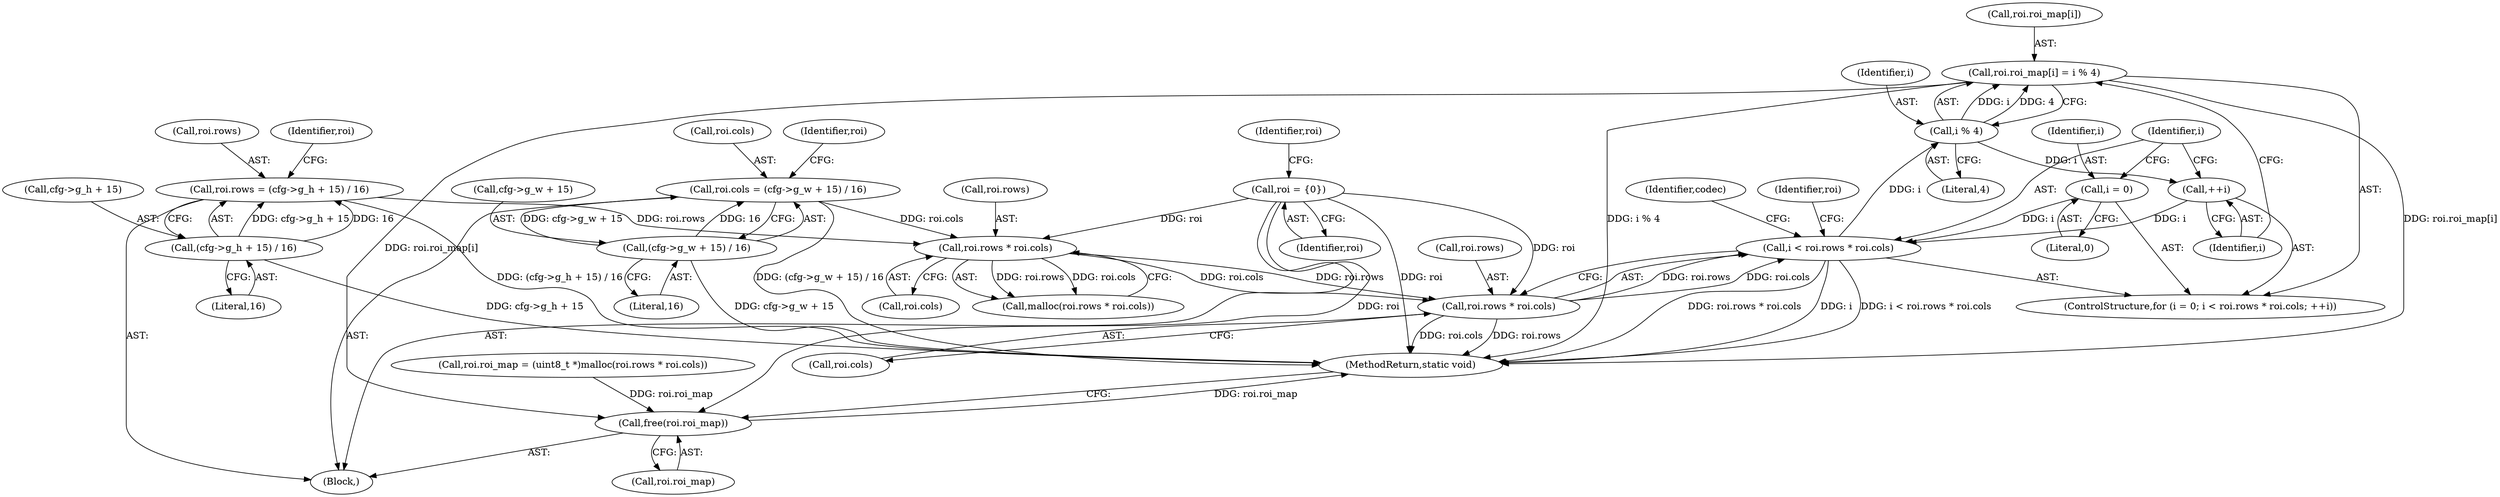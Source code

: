 digraph "0_Android_5a9753fca56f0eeb9f61e342b2fccffc364f9426_9@array" {
"1000246" [label="(Call,roi.roi_map[i] = i % 4)"];
"1000252" [label="(Call,i % 4)"];
"1000235" [label="(Call,i < roi.rows * roi.cols)"];
"1000232" [label="(Call,i = 0)"];
"1000244" [label="(Call,++i)"];
"1000237" [label="(Call,roi.rows * roi.cols)"];
"1000224" [label="(Call,roi.rows * roi.cols)"];
"1000106" [label="(Call,roi = {0})"];
"1000108" [label="(Call,roi.rows = (cfg->g_h + 15) / 16)"];
"1000112" [label="(Call,(cfg->g_h + 15) / 16)"];
"1000119" [label="(Call,roi.cols = (cfg->g_w + 15) / 16)"];
"1000123" [label="(Call,(cfg->g_w + 15) / 16)"];
"1000264" [label="(Call,free(roi.roi_map))"];
"1000103" [label="(Block,)"];
"1000232" [label="(Call,i = 0)"];
"1000109" [label="(Call,roi.rows)"];
"1000112" [label="(Call,(cfg->g_h + 15) / 16)"];
"1000217" [label="(Call,roi.roi_map = (uint8_t *)malloc(roi.rows * roi.cols))"];
"1000224" [label="(Call,roi.rows * roi.cols)"];
"1000110" [label="(Identifier,roi)"];
"1000245" [label="(Identifier,i)"];
"1000233" [label="(Identifier,i)"];
"1000118" [label="(Literal,16)"];
"1000113" [label="(Call,cfg->g_h + 15)"];
"1000237" [label="(Call,roi.rows * roi.cols)"];
"1000121" [label="(Identifier,roi)"];
"1000268" [label="(MethodReturn,static void)"];
"1000119" [label="(Call,roi.cols = (cfg->g_w + 15) / 16)"];
"1000246" [label="(Call,roi.roi_map[i] = i % 4)"];
"1000123" [label="(Call,(cfg->g_w + 15) / 16)"];
"1000264" [label="(Call,free(roi.roi_map))"];
"1000234" [label="(Literal,0)"];
"1000120" [label="(Call,roi.cols)"];
"1000265" [label="(Call,roi.roi_map)"];
"1000228" [label="(Call,roi.cols)"];
"1000244" [label="(Call,++i)"];
"1000225" [label="(Call,roi.rows)"];
"1000257" [label="(Identifier,codec)"];
"1000129" [label="(Literal,16)"];
"1000223" [label="(Call,malloc(roi.rows * roi.cols))"];
"1000241" [label="(Call,roi.cols)"];
"1000235" [label="(Call,i < roi.rows * roi.cols)"];
"1000231" [label="(ControlStructure,for (i = 0; i < roi.rows * roi.cols; ++i))"];
"1000253" [label="(Identifier,i)"];
"1000249" [label="(Identifier,roi)"];
"1000247" [label="(Call,roi.roi_map[i])"];
"1000107" [label="(Identifier,roi)"];
"1000106" [label="(Call,roi = {0})"];
"1000236" [label="(Identifier,i)"];
"1000124" [label="(Call,cfg->g_w + 15)"];
"1000133" [label="(Identifier,roi)"];
"1000108" [label="(Call,roi.rows = (cfg->g_h + 15) / 16)"];
"1000252" [label="(Call,i % 4)"];
"1000254" [label="(Literal,4)"];
"1000238" [label="(Call,roi.rows)"];
"1000246" -> "1000231"  [label="AST: "];
"1000246" -> "1000252"  [label="CFG: "];
"1000247" -> "1000246"  [label="AST: "];
"1000252" -> "1000246"  [label="AST: "];
"1000245" -> "1000246"  [label="CFG: "];
"1000246" -> "1000268"  [label="DDG: i % 4"];
"1000246" -> "1000268"  [label="DDG: roi.roi_map[i]"];
"1000252" -> "1000246"  [label="DDG: i"];
"1000252" -> "1000246"  [label="DDG: 4"];
"1000246" -> "1000264"  [label="DDG: roi.roi_map[i]"];
"1000252" -> "1000254"  [label="CFG: "];
"1000253" -> "1000252"  [label="AST: "];
"1000254" -> "1000252"  [label="AST: "];
"1000252" -> "1000244"  [label="DDG: i"];
"1000235" -> "1000252"  [label="DDG: i"];
"1000235" -> "1000231"  [label="AST: "];
"1000235" -> "1000237"  [label="CFG: "];
"1000236" -> "1000235"  [label="AST: "];
"1000237" -> "1000235"  [label="AST: "];
"1000249" -> "1000235"  [label="CFG: "];
"1000257" -> "1000235"  [label="CFG: "];
"1000235" -> "1000268"  [label="DDG: roi.rows * roi.cols"];
"1000235" -> "1000268"  [label="DDG: i"];
"1000235" -> "1000268"  [label="DDG: i < roi.rows * roi.cols"];
"1000232" -> "1000235"  [label="DDG: i"];
"1000244" -> "1000235"  [label="DDG: i"];
"1000237" -> "1000235"  [label="DDG: roi.rows"];
"1000237" -> "1000235"  [label="DDG: roi.cols"];
"1000232" -> "1000231"  [label="AST: "];
"1000232" -> "1000234"  [label="CFG: "];
"1000233" -> "1000232"  [label="AST: "];
"1000234" -> "1000232"  [label="AST: "];
"1000236" -> "1000232"  [label="CFG: "];
"1000244" -> "1000231"  [label="AST: "];
"1000244" -> "1000245"  [label="CFG: "];
"1000245" -> "1000244"  [label="AST: "];
"1000236" -> "1000244"  [label="CFG: "];
"1000237" -> "1000241"  [label="CFG: "];
"1000238" -> "1000237"  [label="AST: "];
"1000241" -> "1000237"  [label="AST: "];
"1000237" -> "1000268"  [label="DDG: roi.rows"];
"1000237" -> "1000268"  [label="DDG: roi.cols"];
"1000224" -> "1000237"  [label="DDG: roi.rows"];
"1000224" -> "1000237"  [label="DDG: roi.cols"];
"1000106" -> "1000237"  [label="DDG: roi"];
"1000224" -> "1000223"  [label="AST: "];
"1000224" -> "1000228"  [label="CFG: "];
"1000225" -> "1000224"  [label="AST: "];
"1000228" -> "1000224"  [label="AST: "];
"1000223" -> "1000224"  [label="CFG: "];
"1000224" -> "1000223"  [label="DDG: roi.rows"];
"1000224" -> "1000223"  [label="DDG: roi.cols"];
"1000106" -> "1000224"  [label="DDG: roi"];
"1000108" -> "1000224"  [label="DDG: roi.rows"];
"1000119" -> "1000224"  [label="DDG: roi.cols"];
"1000106" -> "1000103"  [label="AST: "];
"1000106" -> "1000107"  [label="CFG: "];
"1000107" -> "1000106"  [label="AST: "];
"1000110" -> "1000106"  [label="CFG: "];
"1000106" -> "1000268"  [label="DDG: roi"];
"1000106" -> "1000264"  [label="DDG: roi"];
"1000108" -> "1000103"  [label="AST: "];
"1000108" -> "1000112"  [label="CFG: "];
"1000109" -> "1000108"  [label="AST: "];
"1000112" -> "1000108"  [label="AST: "];
"1000121" -> "1000108"  [label="CFG: "];
"1000108" -> "1000268"  [label="DDG: (cfg->g_h + 15) / 16"];
"1000112" -> "1000108"  [label="DDG: cfg->g_h + 15"];
"1000112" -> "1000108"  [label="DDG: 16"];
"1000112" -> "1000118"  [label="CFG: "];
"1000113" -> "1000112"  [label="AST: "];
"1000118" -> "1000112"  [label="AST: "];
"1000112" -> "1000268"  [label="DDG: cfg->g_h + 15"];
"1000119" -> "1000103"  [label="AST: "];
"1000119" -> "1000123"  [label="CFG: "];
"1000120" -> "1000119"  [label="AST: "];
"1000123" -> "1000119"  [label="AST: "];
"1000133" -> "1000119"  [label="CFG: "];
"1000119" -> "1000268"  [label="DDG: (cfg->g_w + 15) / 16"];
"1000123" -> "1000119"  [label="DDG: cfg->g_w + 15"];
"1000123" -> "1000119"  [label="DDG: 16"];
"1000123" -> "1000129"  [label="CFG: "];
"1000124" -> "1000123"  [label="AST: "];
"1000129" -> "1000123"  [label="AST: "];
"1000123" -> "1000268"  [label="DDG: cfg->g_w + 15"];
"1000264" -> "1000103"  [label="AST: "];
"1000264" -> "1000265"  [label="CFG: "];
"1000265" -> "1000264"  [label="AST: "];
"1000268" -> "1000264"  [label="CFG: "];
"1000264" -> "1000268"  [label="DDG: roi.roi_map"];
"1000217" -> "1000264"  [label="DDG: roi.roi_map"];
}
